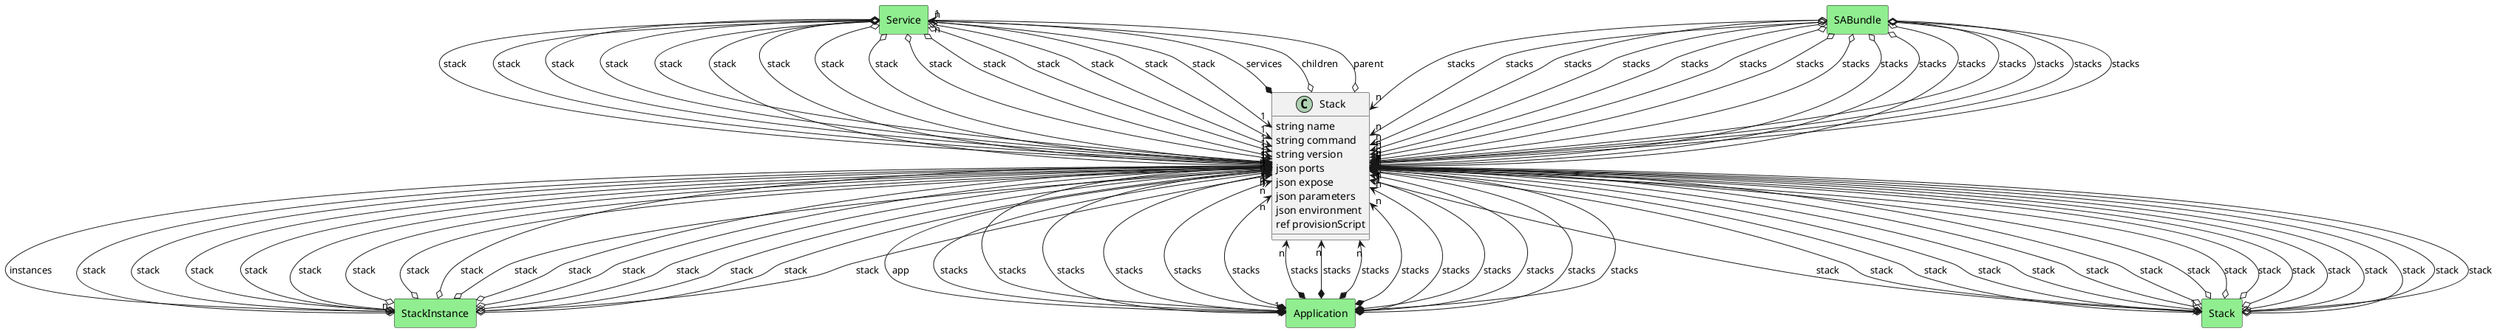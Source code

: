 @startuml

class "Stack" as Model {
 string name
 string command
 string version
 json ports
 json expose
 json parameters
 json environment
 ref provisionScript

 
}

rectangle "Service" as Service #lightblue {
}

Model *--> "n" Service : services


rectangle "StackInstance" as StackInstance #lightblue {
}

Model *--> "n" StackInstance : instances


rectangle "Application" as Application #lightblue {
}

Model o--> "1" Application : app


rectangle "Stack" as Stack #lightblue {
}

Model o--> "1" Stack : stack


rectangle "Service" as Service #lightblue {
}

Model o--> "n" Service : children


rectangle "Service" as Service #lightblue {
}

Model o--> "1" Service : parent




    rectangle "Application" as Application #lightgreen {
    }
    
        Application   *--> "n" Model : "stacks"
    
    rectangle "Service" as Service #lightgreen {
    }
    
        Service   o--> "1" Model : "stack"
    
    rectangle "Stack" as Stack #lightgreen {
    }
    
        Stack   o--> "1" Model : "stack"
    
    rectangle "StackInstance" as StackInstance #lightgreen {
    }
    
        StackInstance   o--> "1" Model : "stack"
    
    rectangle "SABundle" as SABundle #lightgreen {
    }
    
        SABundle   o--> "n" Model : "stacks"
    
    rectangle "Application" as Application #lightgreen {
    }
    
        Application   *--> "n" Model : "stacks"
    
    rectangle "Service" as Service #lightgreen {
    }
    
        Service   o--> "1" Model : "stack"
    
    rectangle "Stack" as Stack #lightgreen {
    }
    
        Stack   o--> "1" Model : "stack"
    
    rectangle "StackInstance" as StackInstance #lightgreen {
    }
    
        StackInstance   o--> "1" Model : "stack"
    
    rectangle "SABundle" as SABundle #lightgreen {
    }
    
        SABundle   o--> "n" Model : "stacks"
    
    rectangle "Application" as Application #lightgreen {
    }
    
        Application   *--> "n" Model : "stacks"
    
    rectangle "Service" as Service #lightgreen {
    }
    
        Service   o--> "1" Model : "stack"
    
    rectangle "Stack" as Stack #lightgreen {
    }
    
        Stack   o--> "1" Model : "stack"
    
    rectangle "StackInstance" as StackInstance #lightgreen {
    }
    
        StackInstance   o--> "1" Model : "stack"
    
    rectangle "SABundle" as SABundle #lightgreen {
    }
    
        SABundle   o--> "n" Model : "stacks"
    
    rectangle "Application" as Application #lightgreen {
    }
    
        Application   *--> "n" Model : "stacks"
    
    rectangle "Service" as Service #lightgreen {
    }
    
        Service   o--> "1" Model : "stack"
    
    rectangle "Stack" as Stack #lightgreen {
    }
    
        Stack   o--> "1" Model : "stack"
    
    rectangle "StackInstance" as StackInstance #lightgreen {
    }
    
        StackInstance   o--> "1" Model : "stack"
    
    rectangle "SABundle" as SABundle #lightgreen {
    }
    
        SABundle   o--> "n" Model : "stacks"
    
    rectangle "Application" as Application #lightgreen {
    }
    
        Application   *--> "n" Model : "stacks"
    
    rectangle "Service" as Service #lightgreen {
    }
    
        Service   o--> "1" Model : "stack"
    
    rectangle "Stack" as Stack #lightgreen {
    }
    
        Stack   o--> "1" Model : "stack"
    
    rectangle "StackInstance" as StackInstance #lightgreen {
    }
    
        StackInstance   o--> "1" Model : "stack"
    
    rectangle "SABundle" as SABundle #lightgreen {
    }
    
        SABundle   o--> "n" Model : "stacks"
    
    rectangle "Application" as Application #lightgreen {
    }
    
        Application   *--> "n" Model : "stacks"
    
    rectangle "Service" as Service #lightgreen {
    }
    
        Service   o--> "1" Model : "stack"
    
    rectangle "Stack" as Stack #lightgreen {
    }
    
        Stack   o--> "1" Model : "stack"
    
    rectangle "StackInstance" as StackInstance #lightgreen {
    }
    
        StackInstance   o--> "1" Model : "stack"
    
    rectangle "SABundle" as SABundle #lightgreen {
    }
    
        SABundle   o--> "n" Model : "stacks"
    
    rectangle "Application" as Application #lightgreen {
    }
    
        Application   *--> "n" Model : "stacks"
    
    rectangle "Service" as Service #lightgreen {
    }
    
        Service   o--> "1" Model : "stack"
    
    rectangle "Stack" as Stack #lightgreen {
    }
    
        Stack   o--> "1" Model : "stack"
    
    rectangle "StackInstance" as StackInstance #lightgreen {
    }
    
        StackInstance   o--> "1" Model : "stack"
    
    rectangle "SABundle" as SABundle #lightgreen {
    }
    
        SABundle   o--> "n" Model : "stacks"
    
    rectangle "Application" as Application #lightgreen {
    }
    
        Application   *--> "n" Model : "stacks"
    
    rectangle "Service" as Service #lightgreen {
    }
    
        Service   o--> "1" Model : "stack"
    
    rectangle "Stack" as Stack #lightgreen {
    }
    
        Stack   o--> "1" Model : "stack"
    
    rectangle "StackInstance" as StackInstance #lightgreen {
    }
    
        StackInstance   o--> "1" Model : "stack"
    
    rectangle "SABundle" as SABundle #lightgreen {
    }
    
        SABundle   o--> "n" Model : "stacks"
    
    rectangle "Application" as Application #lightgreen {
    }
    
        Application   *--> "n" Model : "stacks"
    
    rectangle "Service" as Service #lightgreen {
    }
    
        Service   o--> "1" Model : "stack"
    
    rectangle "Stack" as Stack #lightgreen {
    }
    
        Stack   o--> "1" Model : "stack"
    
    rectangle "StackInstance" as StackInstance #lightgreen {
    }
    
        StackInstance   o--> "1" Model : "stack"
    
    rectangle "SABundle" as SABundle #lightgreen {
    }
    
        SABundle   o--> "n" Model : "stacks"
    
    rectangle "Application" as Application #lightgreen {
    }
    
        Application   *--> "n" Model : "stacks"
    
    rectangle "Service" as Service #lightgreen {
    }
    
        Service   o--> "1" Model : "stack"
    
    rectangle "Stack" as Stack #lightgreen {
    }
    
        Stack   o--> "1" Model : "stack"
    
    rectangle "StackInstance" as StackInstance #lightgreen {
    }
    
        StackInstance   o--> "1" Model : "stack"
    
    rectangle "SABundle" as SABundle #lightgreen {
    }
    
        SABundle   o--> "n" Model : "stacks"
    
    rectangle "Application" as Application #lightgreen {
    }
    
        Application   *--> "n" Model : "stacks"
    
    rectangle "Service" as Service #lightgreen {
    }
    
        Service   o--> "1" Model : "stack"
    
    rectangle "Stack" as Stack #lightgreen {
    }
    
        Stack   o--> "1" Model : "stack"
    
    rectangle "StackInstance" as StackInstance #lightgreen {
    }
    
        StackInstance   o--> "1" Model : "stack"
    
    rectangle "SABundle" as SABundle #lightgreen {
    }
    
        SABundle   o--> "n" Model : "stacks"
    
    rectangle "Application" as Application #lightgreen {
    }
    
        Application   *--> "n" Model : "stacks"
    
    rectangle "Service" as Service #lightgreen {
    }
    
        Service   o--> "1" Model : "stack"
    
    rectangle "Stack" as Stack #lightgreen {
    }
    
        Stack   o--> "1" Model : "stack"
    
    rectangle "StackInstance" as StackInstance #lightgreen {
    }
    
        StackInstance   o--> "1" Model : "stack"
    
    rectangle "SABundle" as SABundle #lightgreen {
    }
    
        SABundle   o--> "n" Model : "stacks"
    
    rectangle "Application" as Application #lightgreen {
    }
    
        Application   *--> "n" Model : "stacks"
    
    rectangle "Service" as Service #lightgreen {
    }
    
        Service   o--> "1" Model : "stack"
    
    rectangle "Stack" as Stack #lightgreen {
    }
    
        Stack   o--> "1" Model : "stack"
    
    rectangle "StackInstance" as StackInstance #lightgreen {
    }
    
        StackInstance   o--> "1" Model : "stack"
    
    rectangle "SABundle" as SABundle #lightgreen {
    }
    
        SABundle   o--> "n" Model : "stacks"
    
    rectangle "Application" as Application #lightgreen {
    }
    
        Application   *--> "n" Model : "stacks"
    
    rectangle "Service" as Service #lightgreen {
    }
    
        Service   o--> "1" Model : "stack"
    
    rectangle "Stack" as Stack #lightgreen {
    }
    
        Stack   o--> "1" Model : "stack"
    
    rectangle "StackInstance" as StackInstance #lightgreen {
    }
    
        StackInstance   o--> "1" Model : "stack"
    
    rectangle "SABundle" as SABundle #lightgreen {
    }
    
        SABundle   o--> "n" Model : "stacks"
    
    rectangle "Application" as Application #lightgreen {
    }
    
        Application   *--> "n" Model : "stacks"
    
    rectangle "Service" as Service #lightgreen {
    }
    
        Service   o--> "1" Model : "stack"
    
    rectangle "Stack" as Stack #lightgreen {
    }
    
        Stack   o--> "1" Model : "stack"
    
    rectangle "StackInstance" as StackInstance #lightgreen {
    }
    
        StackInstance   o--> "1" Model : "stack"
    
    rectangle "SABundle" as SABundle #lightgreen {
    }
    
        SABundle   o--> "n" Model : "stacks"
    

@enduml
